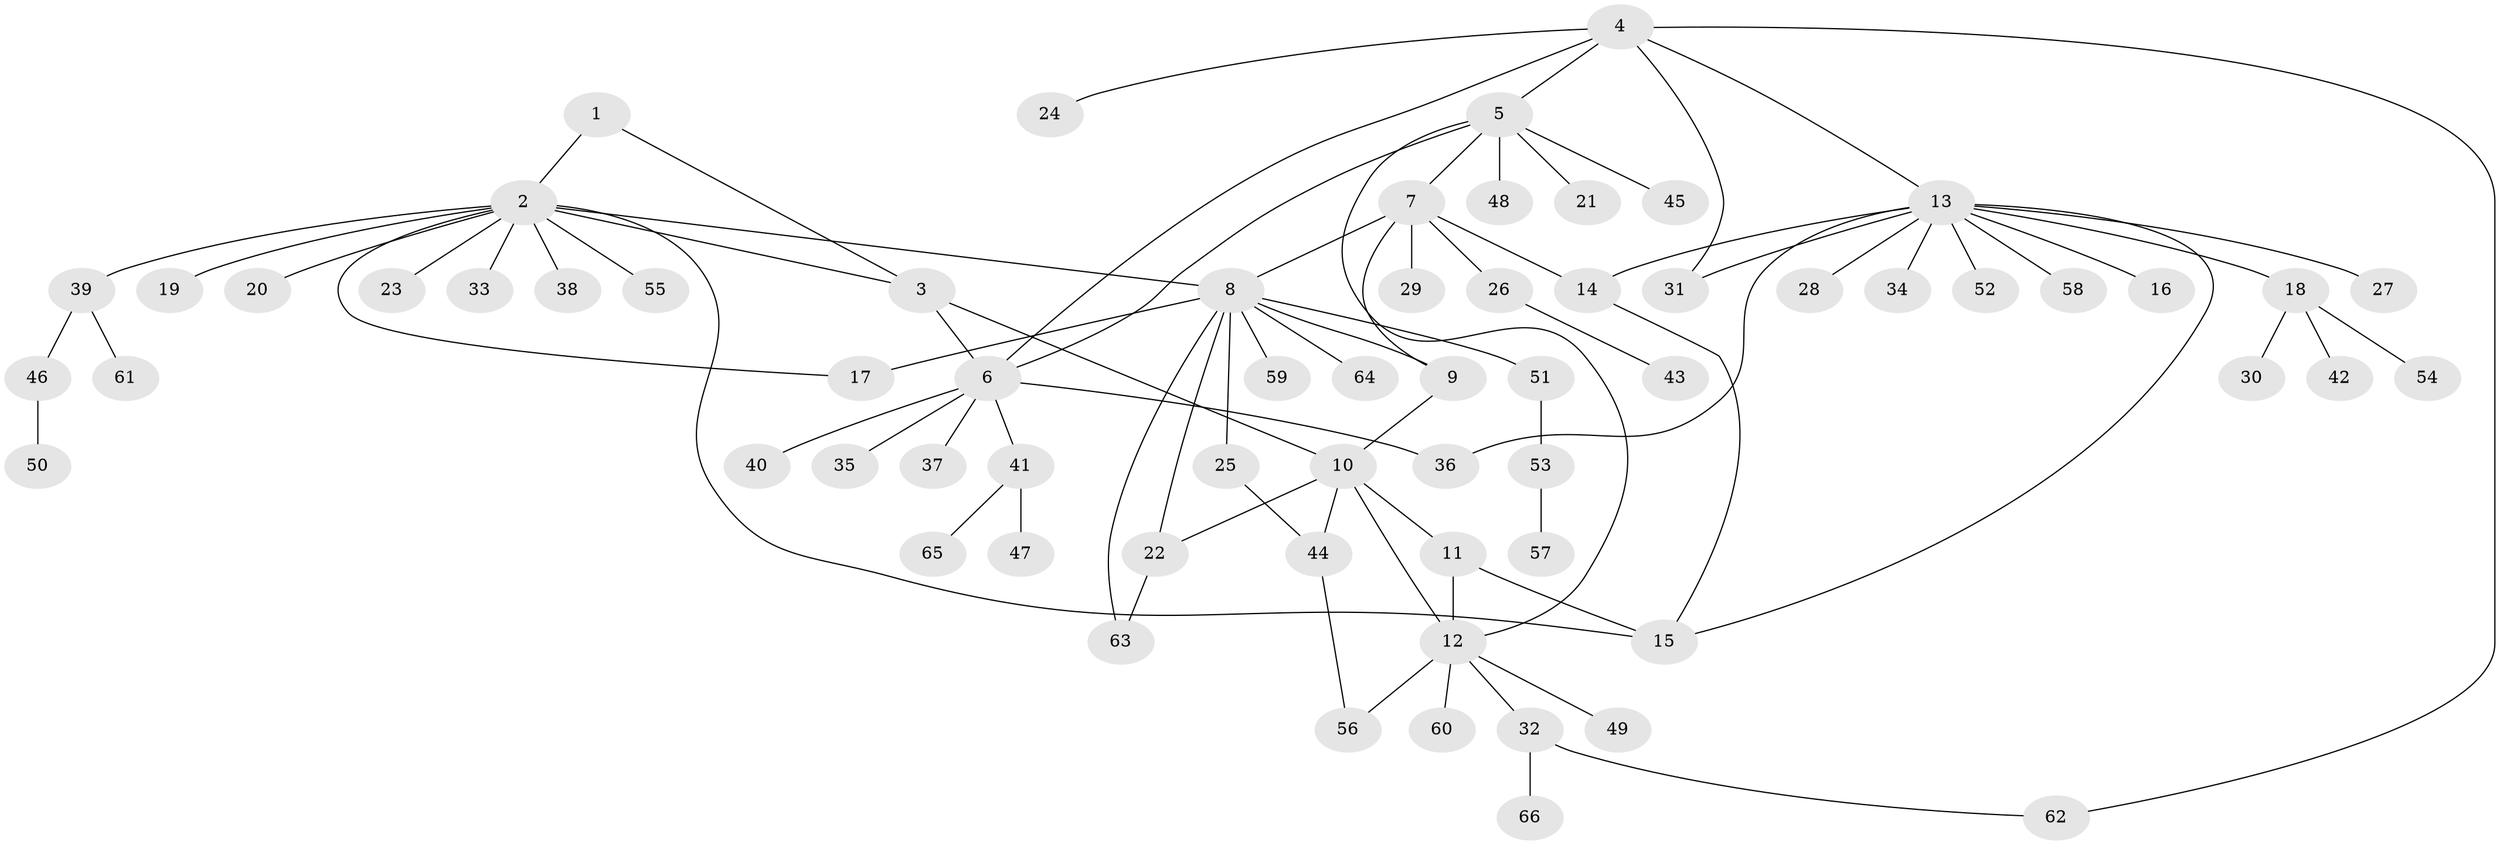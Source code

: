 // coarse degree distribution, {11: 0.04081632653061224, 9: 0.04081632653061224, 4: 0.02040816326530612, 6: 0.04081632653061224, 5: 0.04081632653061224, 3: 0.10204081632653061, 7: 0.02040816326530612, 1: 0.5714285714285714, 2: 0.12244897959183673}
// Generated by graph-tools (version 1.1) at 2025/42/03/06/25 10:42:10]
// undirected, 66 vertices, 84 edges
graph export_dot {
graph [start="1"]
  node [color=gray90,style=filled];
  1;
  2;
  3;
  4;
  5;
  6;
  7;
  8;
  9;
  10;
  11;
  12;
  13;
  14;
  15;
  16;
  17;
  18;
  19;
  20;
  21;
  22;
  23;
  24;
  25;
  26;
  27;
  28;
  29;
  30;
  31;
  32;
  33;
  34;
  35;
  36;
  37;
  38;
  39;
  40;
  41;
  42;
  43;
  44;
  45;
  46;
  47;
  48;
  49;
  50;
  51;
  52;
  53;
  54;
  55;
  56;
  57;
  58;
  59;
  60;
  61;
  62;
  63;
  64;
  65;
  66;
  1 -- 2;
  1 -- 3;
  2 -- 3;
  2 -- 8;
  2 -- 15;
  2 -- 17;
  2 -- 19;
  2 -- 20;
  2 -- 23;
  2 -- 33;
  2 -- 38;
  2 -- 39;
  2 -- 55;
  3 -- 6;
  3 -- 10;
  4 -- 5;
  4 -- 6;
  4 -- 13;
  4 -- 24;
  4 -- 31;
  4 -- 62;
  5 -- 6;
  5 -- 7;
  5 -- 12;
  5 -- 21;
  5 -- 45;
  5 -- 48;
  6 -- 35;
  6 -- 36;
  6 -- 37;
  6 -- 40;
  6 -- 41;
  7 -- 8;
  7 -- 9;
  7 -- 14;
  7 -- 26;
  7 -- 29;
  8 -- 9;
  8 -- 17;
  8 -- 22;
  8 -- 25;
  8 -- 51;
  8 -- 59;
  8 -- 63;
  8 -- 64;
  9 -- 10;
  10 -- 11;
  10 -- 12;
  10 -- 22;
  10 -- 44;
  11 -- 12;
  11 -- 15;
  12 -- 32;
  12 -- 49;
  12 -- 56;
  12 -- 60;
  13 -- 14;
  13 -- 15;
  13 -- 16;
  13 -- 18;
  13 -- 27;
  13 -- 28;
  13 -- 31;
  13 -- 34;
  13 -- 36;
  13 -- 52;
  13 -- 58;
  14 -- 15;
  18 -- 30;
  18 -- 42;
  18 -- 54;
  22 -- 63;
  25 -- 44;
  26 -- 43;
  32 -- 62;
  32 -- 66;
  39 -- 46;
  39 -- 61;
  41 -- 47;
  41 -- 65;
  44 -- 56;
  46 -- 50;
  51 -- 53;
  53 -- 57;
}

